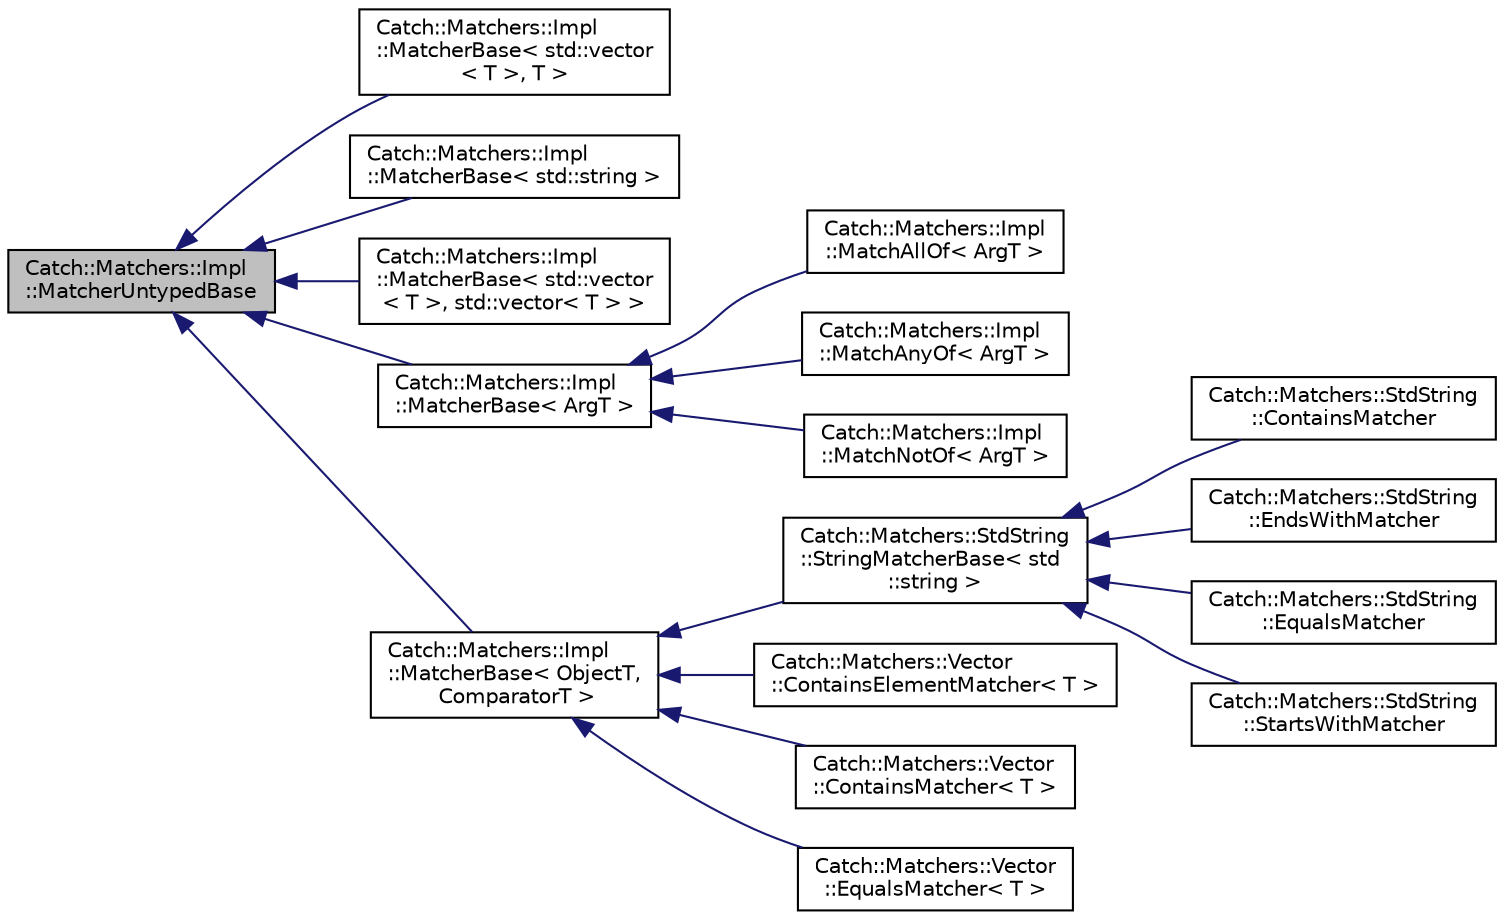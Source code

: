 digraph "Catch::Matchers::Impl::MatcherUntypedBase"
{
 // LATEX_PDF_SIZE
  edge [fontname="Helvetica",fontsize="10",labelfontname="Helvetica",labelfontsize="10"];
  node [fontname="Helvetica",fontsize="10",shape=record];
  rankdir="LR";
  Node1 [label="Catch::Matchers::Impl\l::MatcherUntypedBase",height=0.2,width=0.4,color="black", fillcolor="grey75", style="filled", fontcolor="black",tooltip=" "];
  Node1 -> Node2 [dir="back",color="midnightblue",fontsize="10",style="solid"];
  Node2 [label="Catch::Matchers::Impl\l::MatcherBase\< std::vector\l\< T \>, T \>",height=0.2,width=0.4,color="black", fillcolor="white", style="filled",URL="$d8/d94/structCatch_1_1Matchers_1_1Impl_1_1MatcherBase.html",tooltip=" "];
  Node1 -> Node3 [dir="back",color="midnightblue",fontsize="10",style="solid"];
  Node3 [label="Catch::Matchers::Impl\l::MatcherBase\< std::string \>",height=0.2,width=0.4,color="black", fillcolor="white", style="filled",URL="$d8/d94/structCatch_1_1Matchers_1_1Impl_1_1MatcherBase.html",tooltip=" "];
  Node1 -> Node4 [dir="back",color="midnightblue",fontsize="10",style="solid"];
  Node4 [label="Catch::Matchers::Impl\l::MatcherBase\< std::vector\l\< T \>, std::vector\< T \> \>",height=0.2,width=0.4,color="black", fillcolor="white", style="filled",URL="$d8/d94/structCatch_1_1Matchers_1_1Impl_1_1MatcherBase.html",tooltip=" "];
  Node1 -> Node5 [dir="back",color="midnightblue",fontsize="10",style="solid"];
  Node5 [label="Catch::Matchers::Impl\l::MatcherBase\< ArgT \>",height=0.2,width=0.4,color="black", fillcolor="white", style="filled",URL="$d8/d94/structCatch_1_1Matchers_1_1Impl_1_1MatcherBase.html",tooltip=" "];
  Node5 -> Node6 [dir="back",color="midnightblue",fontsize="10",style="solid"];
  Node6 [label="Catch::Matchers::Impl\l::MatchAllOf\< ArgT \>",height=0.2,width=0.4,color="black", fillcolor="white", style="filled",URL="$d8/d68/structCatch_1_1Matchers_1_1Impl_1_1MatchAllOf.html",tooltip=" "];
  Node5 -> Node7 [dir="back",color="midnightblue",fontsize="10",style="solid"];
  Node7 [label="Catch::Matchers::Impl\l::MatchAnyOf\< ArgT \>",height=0.2,width=0.4,color="black", fillcolor="white", style="filled",URL="$dc/d21/structCatch_1_1Matchers_1_1Impl_1_1MatchAnyOf.html",tooltip=" "];
  Node5 -> Node8 [dir="back",color="midnightblue",fontsize="10",style="solid"];
  Node8 [label="Catch::Matchers::Impl\l::MatchNotOf\< ArgT \>",height=0.2,width=0.4,color="black", fillcolor="white", style="filled",URL="$db/d84/structCatch_1_1Matchers_1_1Impl_1_1MatchNotOf.html",tooltip=" "];
  Node1 -> Node9 [dir="back",color="midnightblue",fontsize="10",style="solid"];
  Node9 [label="Catch::Matchers::Impl\l::MatcherBase\< ObjectT,\l ComparatorT \>",height=0.2,width=0.4,color="black", fillcolor="white", style="filled",URL="$d8/d94/structCatch_1_1Matchers_1_1Impl_1_1MatcherBase.html",tooltip=" "];
  Node9 -> Node10 [dir="back",color="midnightblue",fontsize="10",style="solid"];
  Node10 [label="Catch::Matchers::StdString\l::StringMatcherBase\< std\l::string \>",height=0.2,width=0.4,color="black", fillcolor="white", style="filled",URL="$d8/dbb/structCatch_1_1Matchers_1_1StdString_1_1StringMatcherBase.html",tooltip=" "];
  Node10 -> Node11 [dir="back",color="midnightblue",fontsize="10",style="solid"];
  Node11 [label="Catch::Matchers::StdString\l::ContainsMatcher",height=0.2,width=0.4,color="black", fillcolor="white", style="filled",URL="$d9/d18/structCatch_1_1Matchers_1_1StdString_1_1ContainsMatcher.html",tooltip=" "];
  Node10 -> Node12 [dir="back",color="midnightblue",fontsize="10",style="solid"];
  Node12 [label="Catch::Matchers::StdString\l::EndsWithMatcher",height=0.2,width=0.4,color="black", fillcolor="white", style="filled",URL="$d5/d40/structCatch_1_1Matchers_1_1StdString_1_1EndsWithMatcher.html",tooltip=" "];
  Node10 -> Node13 [dir="back",color="midnightblue",fontsize="10",style="solid"];
  Node13 [label="Catch::Matchers::StdString\l::EqualsMatcher",height=0.2,width=0.4,color="black", fillcolor="white", style="filled",URL="$d8/d35/structCatch_1_1Matchers_1_1StdString_1_1EqualsMatcher.html",tooltip=" "];
  Node10 -> Node14 [dir="back",color="midnightblue",fontsize="10",style="solid"];
  Node14 [label="Catch::Matchers::StdString\l::StartsWithMatcher",height=0.2,width=0.4,color="black", fillcolor="white", style="filled",URL="$d1/db3/structCatch_1_1Matchers_1_1StdString_1_1StartsWithMatcher.html",tooltip=" "];
  Node9 -> Node15 [dir="back",color="midnightblue",fontsize="10",style="solid"];
  Node15 [label="Catch::Matchers::Vector\l::ContainsElementMatcher\< T \>",height=0.2,width=0.4,color="black", fillcolor="white", style="filled",URL="$d2/d5d/structCatch_1_1Matchers_1_1Vector_1_1ContainsElementMatcher.html",tooltip=" "];
  Node9 -> Node16 [dir="back",color="midnightblue",fontsize="10",style="solid"];
  Node16 [label="Catch::Matchers::Vector\l::ContainsMatcher\< T \>",height=0.2,width=0.4,color="black", fillcolor="white", style="filled",URL="$de/de6/structCatch_1_1Matchers_1_1Vector_1_1ContainsMatcher.html",tooltip=" "];
  Node9 -> Node17 [dir="back",color="midnightblue",fontsize="10",style="solid"];
  Node17 [label="Catch::Matchers::Vector\l::EqualsMatcher\< T \>",height=0.2,width=0.4,color="black", fillcolor="white", style="filled",URL="$dc/da8/structCatch_1_1Matchers_1_1Vector_1_1EqualsMatcher.html",tooltip=" "];
}
